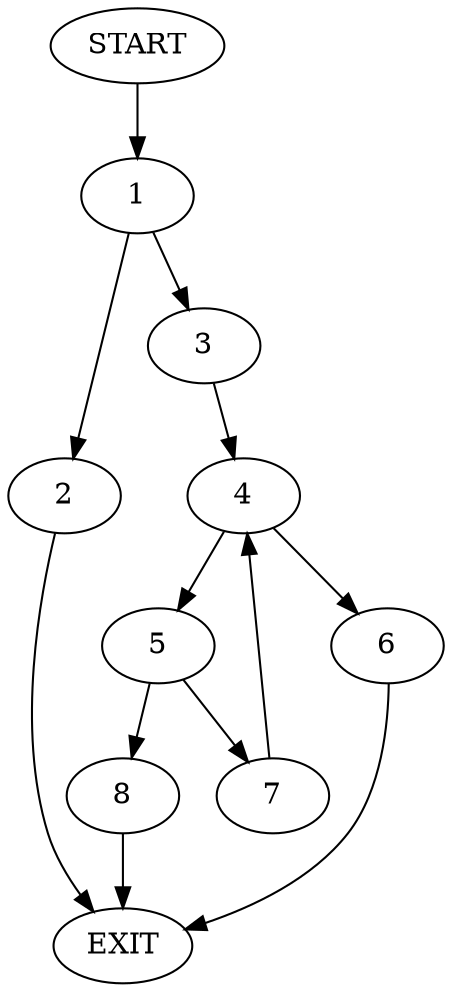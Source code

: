 digraph {
0 [label="START"]
9 [label="EXIT"]
0 -> 1
1 -> 2
1 -> 3
3 -> 4
2 -> 9
4 -> 5
4 -> 6
5 -> 7
5 -> 8
6 -> 9
7 -> 4
8 -> 9
}
